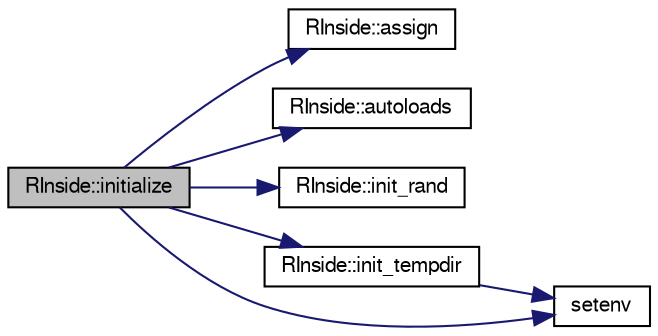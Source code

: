 digraph "RInside::initialize"
{
 // LATEX_PDF_SIZE
  bgcolor="transparent";
  edge [fontname="FreeSans",fontsize="10",labelfontname="FreeSans",labelfontsize="10"];
  node [fontname="FreeSans",fontsize="10",shape=record];
  rankdir="LR";
  Node1 [label="RInside::initialize",height=0.2,width=0.4,color="black", fillcolor="grey75", style="filled", fontcolor="black",tooltip=" "];
  Node1 -> Node2 [color="midnightblue",fontsize="10",style="solid",fontname="FreeSans"];
  Node2 [label="RInside::assign",height=0.2,width=0.4,color="black",URL="$classRInside.html#a0e41cbc2d996147fe39bfa2180e9598c",tooltip=" "];
  Node1 -> Node3 [color="midnightblue",fontsize="10",style="solid",fontname="FreeSans"];
  Node3 [label="RInside::autoloads",height=0.2,width=0.4,color="black",URL="$classRInside.html#a41c250f2ef249a02a0d32e761628d943",tooltip=" "];
  Node1 -> Node4 [color="midnightblue",fontsize="10",style="solid",fontname="FreeSans"];
  Node4 [label="RInside::init_rand",height=0.2,width=0.4,color="black",URL="$classRInside.html#af9920dd157552b7a5dce8573574ce78d",tooltip=" "];
  Node1 -> Node5 [color="midnightblue",fontsize="10",style="solid",fontname="FreeSans"];
  Node5 [label="RInside::init_tempdir",height=0.2,width=0.4,color="black",URL="$classRInside.html#ae045f7e3d8b0881e2af8cdfb5c5fc118",tooltip=" "];
  Node5 -> Node6 [color="midnightblue",fontsize="10",style="solid",fontname="FreeSans"];
  Node6 [label="setenv",height=0.2,width=0.4,color="black",URL="$setenv_8c.html#a9545e85f4f37ceb762218398b01ab149",tooltip=" "];
  Node1 -> Node6 [color="midnightblue",fontsize="10",style="solid",fontname="FreeSans"];
}
